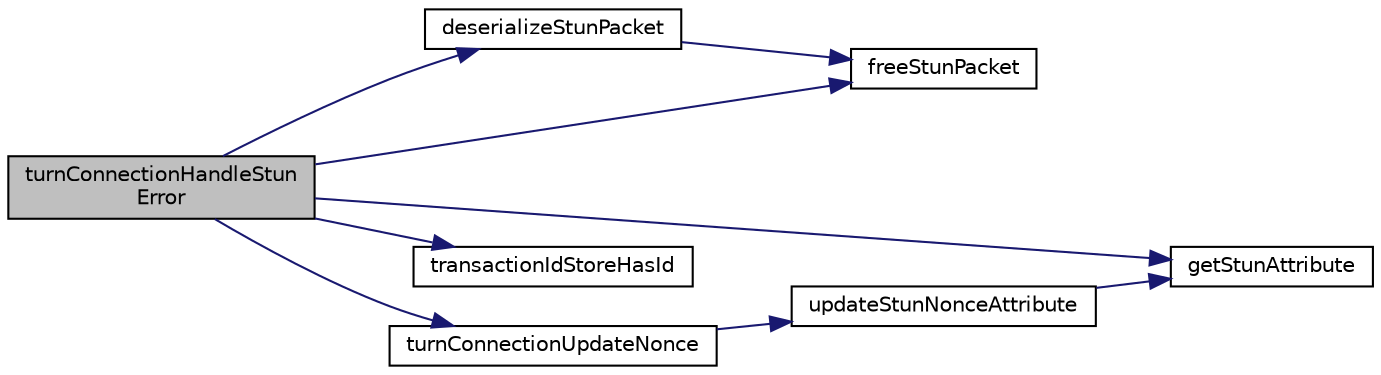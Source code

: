 digraph "turnConnectionHandleStunError"
{
 // LATEX_PDF_SIZE
  edge [fontname="Helvetica",fontsize="10",labelfontname="Helvetica",labelfontsize="10"];
  node [fontname="Helvetica",fontsize="10",shape=record];
  rankdir="LR";
  Node1 [label="turnConnectionHandleStun\lError",height=0.2,width=0.4,color="black", fillcolor="grey75", style="filled", fontcolor="black",tooltip=" "];
  Node1 -> Node2 [color="midnightblue",fontsize="10",style="solid",fontname="Helvetica"];
  Node2 [label="deserializeStunPacket",height=0.2,width=0.4,color="black", fillcolor="white", style="filled",URL="$Stun_8c.html#aea002b19e4dcaad8468f85eefbcf310d",tooltip=" "];
  Node2 -> Node3 [color="midnightblue",fontsize="10",style="solid",fontname="Helvetica"];
  Node3 [label="freeStunPacket",height=0.2,width=0.4,color="black", fillcolor="white", style="filled",URL="$Stun_8c.html#a2ac5f96729bf2bfce45f59c72db4ff43",tooltip=" "];
  Node1 -> Node3 [color="midnightblue",fontsize="10",style="solid",fontname="Helvetica"];
  Node1 -> Node4 [color="midnightblue",fontsize="10",style="solid",fontname="Helvetica"];
  Node4 [label="getStunAttribute",height=0.2,width=0.4,color="black", fillcolor="white", style="filled",URL="$Stun_8c.html#a248e137a0c4fac05726e2182c0c1f383",tooltip=" "];
  Node1 -> Node5 [color="midnightblue",fontsize="10",style="solid",fontname="Helvetica"];
  Node5 [label="transactionIdStoreHasId",height=0.2,width=0.4,color="black", fillcolor="white", style="filled",URL="$IceUtils_8c.html#abb8ab652b8a4365be3e3c915fde310f5",tooltip=" "];
  Node1 -> Node6 [color="midnightblue",fontsize="10",style="solid",fontname="Helvetica"];
  Node6 [label="turnConnectionUpdateNonce",height=0.2,width=0.4,color="black", fillcolor="white", style="filled",URL="$TurnConnection_8c.html#ad75d440eb6e8134cba6f87fcc7204a96",tooltip=" "];
  Node6 -> Node7 [color="midnightblue",fontsize="10",style="solid",fontname="Helvetica"];
  Node7 [label="updateStunNonceAttribute",height=0.2,width=0.4,color="black", fillcolor="white", style="filled",URL="$Stun_8c.html#a20f4ead6a4c7a7367e5350a0e9d0828f",tooltip=" "];
  Node7 -> Node4 [color="midnightblue",fontsize="10",style="solid",fontname="Helvetica"];
}
